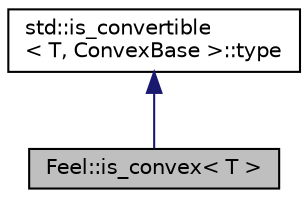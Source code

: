 digraph "Feel::is_convex&lt; T &gt;"
{
 // LATEX_PDF_SIZE
  edge [fontname="Helvetica",fontsize="10",labelfontname="Helvetica",labelfontsize="10"];
  node [fontname="Helvetica",fontsize="10",shape=record];
  Node1 [label="Feel::is_convex\< T \>",height=0.2,width=0.4,color="black", fillcolor="grey75", style="filled", fontcolor="black",tooltip=" "];
  Node2 -> Node1 [dir="back",color="midnightblue",fontsize="10",style="solid",fontname="Helvetica"];
  Node2 [label="std::is_convertible\l\< T, ConvexBase \>::type",height=0.2,width=0.4,color="black", fillcolor="white", style="filled",URL="$classstd_1_1is__convertible_1_1type.html",tooltip=" "];
}
